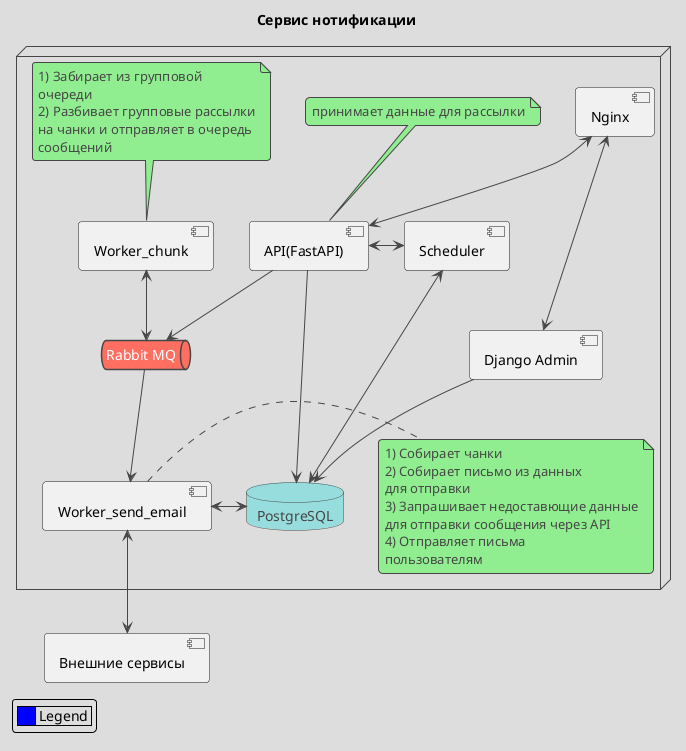 @startuml
!theme toy
skinparam componentStyle uml2

title "Сервис нотификации"

component "Внешние сервисы" as ext_serv

node {
queue "Rabbit MQ" as notif_rabbit
database "PostgreSQL" as notif_postgres

component "Django Admin" as notif_django_admin
component "Scheduler" as notif_scheduler
component "Worker_send_email" as notif_worker
note right
1) Собирает чанки
2) Собирает письмо из данных
для отправки
3) Запрашивает недоставющие данные
для отправки сообщения через API
4) Отправляет письма
пользователям
end note
component "Worker_chunk" as notif_worker2
note top
1) Забирает из групповой
очереди
2) Разбивает групповые рассылки
на чанки и отправляет в очередь
сообщений
end note
component "API(FastAPI)" as notif_api
note top
принимает данные для рассылки
end note
component "Nginx" as notif_nginx
notif_nginx <--> notif_api
notif_nginx <--> notif_django_admin
notif_api --> notif_rabbit
notif_scheduler <-> notif_postgres
notif_scheduler <-> notif_api
notif_django_admin -> notif_postgres
notif_rabbit --> notif_worker
notif_worker <-> notif_postgres
notif_worker2 <--> notif_rabbit
notif_worker <--> ext_serv
notif_api --> notif_postgres

}


legend left
    |<#0000FF>     | Legend |
end legend

@enduml